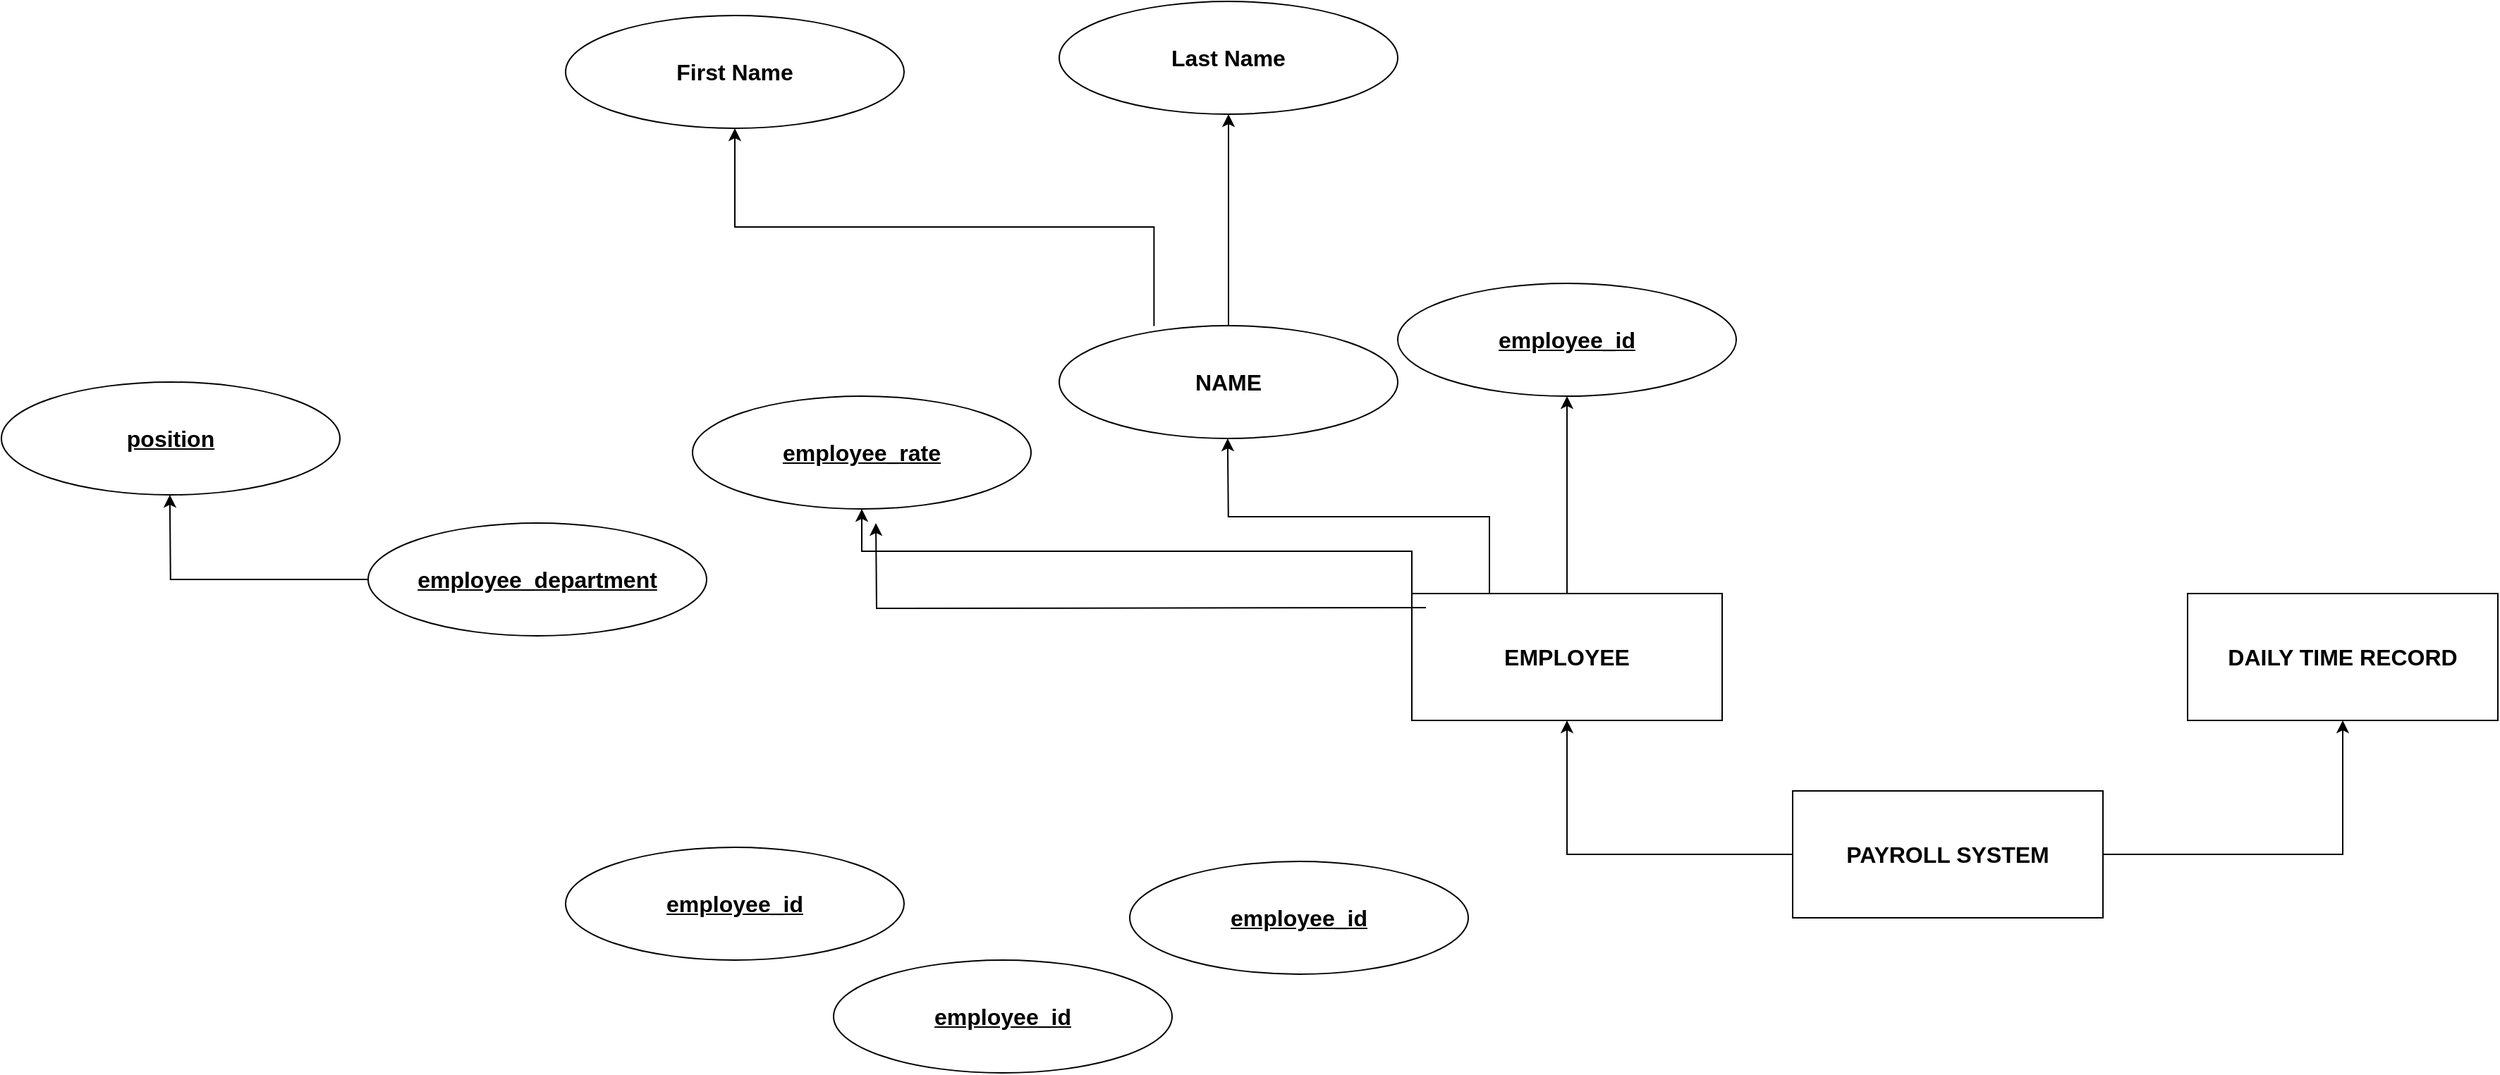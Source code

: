 <mxfile version="24.7.17">
  <diagram name="Page-1" id="g7HX3xHZX098qpuKRBNu">
    <mxGraphModel dx="3387" dy="2008" grid="1" gridSize="10" guides="1" tooltips="1" connect="1" arrows="1" fold="1" page="1" pageScale="1" pageWidth="850" pageHeight="1100" math="0" shadow="0">
      <root>
        <mxCell id="0" />
        <mxCell id="1" parent="0" />
        <mxCell id="pfuxYjEHpvVjRT3Tuvxd-5" value="" style="edgeStyle=orthogonalEdgeStyle;rounded=0;orthogonalLoop=1;jettySize=auto;html=1;" edge="1" parent="1" source="pfuxYjEHpvVjRT3Tuvxd-3" target="pfuxYjEHpvVjRT3Tuvxd-4">
          <mxGeometry relative="1" as="geometry" />
        </mxCell>
        <mxCell id="pfuxYjEHpvVjRT3Tuvxd-9" value="" style="edgeStyle=orthogonalEdgeStyle;rounded=0;orthogonalLoop=1;jettySize=auto;html=1;" edge="1" parent="1" source="pfuxYjEHpvVjRT3Tuvxd-3" target="pfuxYjEHpvVjRT3Tuvxd-8">
          <mxGeometry relative="1" as="geometry" />
        </mxCell>
        <mxCell id="pfuxYjEHpvVjRT3Tuvxd-3" value="&lt;font style=&quot;font-size: 16px;&quot;&gt;&lt;b&gt;PAYROLL SYSTEM&lt;/b&gt;&lt;/font&gt;" style="whiteSpace=wrap;html=1;align=center;" vertex="1" parent="1">
          <mxGeometry x="370" y="370" width="220" height="90" as="geometry" />
        </mxCell>
        <mxCell id="pfuxYjEHpvVjRT3Tuvxd-4" value="&lt;font style=&quot;font-size: 16px;&quot;&gt;&lt;b&gt;EMPLOYEE&lt;/b&gt;&lt;/font&gt;" style="whiteSpace=wrap;html=1;align=center;" vertex="1" parent="1">
          <mxGeometry x="100" y="230" width="220" height="90" as="geometry" />
        </mxCell>
        <mxCell id="pfuxYjEHpvVjRT3Tuvxd-8" value="&lt;font style=&quot;font-size: 16px;&quot;&gt;&lt;b&gt;DAILY TIME RECORD&lt;/b&gt;&lt;/font&gt;" style="whiteSpace=wrap;html=1;align=center;" vertex="1" parent="1">
          <mxGeometry x="650" y="230" width="220" height="90" as="geometry" />
        </mxCell>
        <mxCell id="pfuxYjEHpvVjRT3Tuvxd-12" value="&lt;font style=&quot;font-size: 16px;&quot;&gt;&lt;b&gt;&lt;u&gt;employee_id&lt;/u&gt;&lt;/b&gt;&lt;/font&gt;" style="ellipse;whiteSpace=wrap;html=1;align=center;" vertex="1" parent="1">
          <mxGeometry x="90" y="10" width="240" height="80" as="geometry" />
        </mxCell>
        <mxCell id="pfuxYjEHpvVjRT3Tuvxd-13" value="" style="edgeStyle=orthogonalEdgeStyle;rounded=0;orthogonalLoop=1;jettySize=auto;html=1;exitX=0.5;exitY=0;exitDx=0;exitDy=0;" edge="1" parent="1" source="pfuxYjEHpvVjRT3Tuvxd-4">
          <mxGeometry relative="1" as="geometry">
            <mxPoint x="370" y="185" as="sourcePoint" />
            <mxPoint x="210" y="90" as="targetPoint" />
          </mxGeometry>
        </mxCell>
        <mxCell id="pfuxYjEHpvVjRT3Tuvxd-14" value="&lt;font style=&quot;font-size: 16px;&quot;&gt;&lt;b&gt;NAME&lt;/b&gt;&lt;/font&gt;" style="ellipse;whiteSpace=wrap;html=1;align=center;" vertex="1" parent="1">
          <mxGeometry x="-150" y="40" width="240" height="80" as="geometry" />
        </mxCell>
        <mxCell id="pfuxYjEHpvVjRT3Tuvxd-15" value="&lt;font style=&quot;font-size: 16px;&quot;&gt;&lt;b&gt;&lt;u&gt;employee_rate&lt;/u&gt;&lt;/b&gt;&lt;/font&gt;" style="ellipse;whiteSpace=wrap;html=1;align=center;" vertex="1" parent="1">
          <mxGeometry x="-410" y="90" width="240" height="80" as="geometry" />
        </mxCell>
        <mxCell id="pfuxYjEHpvVjRT3Tuvxd-16" value="&lt;font style=&quot;font-size: 16px;&quot;&gt;&lt;b&gt;&lt;u&gt;employee_department&lt;/u&gt;&lt;/b&gt;&lt;/font&gt;" style="ellipse;whiteSpace=wrap;html=1;align=center;" vertex="1" parent="1">
          <mxGeometry x="-640" y="180" width="240" height="80" as="geometry" />
        </mxCell>
        <mxCell id="pfuxYjEHpvVjRT3Tuvxd-17" value="&lt;font style=&quot;font-size: 16px;&quot;&gt;&lt;b&gt;&lt;u&gt;position&lt;/u&gt;&lt;/b&gt;&lt;/font&gt;" style="ellipse;whiteSpace=wrap;html=1;align=center;" vertex="1" parent="1">
          <mxGeometry x="-900" y="80" width="240" height="80" as="geometry" />
        </mxCell>
        <mxCell id="pfuxYjEHpvVjRT3Tuvxd-18" value="&lt;font style=&quot;font-size: 16px;&quot;&gt;&lt;b&gt;&lt;u&gt;employee_id&lt;/u&gt;&lt;/b&gt;&lt;/font&gt;" style="ellipse;whiteSpace=wrap;html=1;align=center;" vertex="1" parent="1">
          <mxGeometry x="-500" y="410" width="240" height="80" as="geometry" />
        </mxCell>
        <mxCell id="pfuxYjEHpvVjRT3Tuvxd-19" value="&lt;font style=&quot;font-size: 16px;&quot;&gt;&lt;b&gt;&lt;u&gt;employee_id&lt;/u&gt;&lt;/b&gt;&lt;/font&gt;" style="ellipse;whiteSpace=wrap;html=1;align=center;" vertex="1" parent="1">
          <mxGeometry x="-310" y="490" width="240" height="80" as="geometry" />
        </mxCell>
        <mxCell id="pfuxYjEHpvVjRT3Tuvxd-20" value="&lt;font style=&quot;font-size: 16px;&quot;&gt;&lt;b&gt;&lt;u&gt;employee_id&lt;/u&gt;&lt;/b&gt;&lt;/font&gt;" style="ellipse;whiteSpace=wrap;html=1;align=center;" vertex="1" parent="1">
          <mxGeometry x="-100" y="420" width="240" height="80" as="geometry" />
        </mxCell>
        <mxCell id="pfuxYjEHpvVjRT3Tuvxd-21" value="" style="edgeStyle=orthogonalEdgeStyle;rounded=0;orthogonalLoop=1;jettySize=auto;html=1;exitX=0.25;exitY=0;exitDx=0;exitDy=0;" edge="1" parent="1" source="pfuxYjEHpvVjRT3Tuvxd-4">
          <mxGeometry relative="1" as="geometry">
            <mxPoint x="-30.59" y="260" as="sourcePoint" />
            <mxPoint x="-30.59" y="120" as="targetPoint" />
          </mxGeometry>
        </mxCell>
        <mxCell id="pfuxYjEHpvVjRT3Tuvxd-22" value="&lt;font style=&quot;font-size: 16px;&quot;&gt;&lt;b&gt;First Name&lt;/b&gt;&lt;/font&gt;" style="ellipse;whiteSpace=wrap;html=1;align=center;" vertex="1" parent="1">
          <mxGeometry x="-500" y="-180" width="240" height="80" as="geometry" />
        </mxCell>
        <mxCell id="pfuxYjEHpvVjRT3Tuvxd-23" value="&lt;font style=&quot;font-size: 16px;&quot;&gt;&lt;b&gt;Last Name&lt;/b&gt;&lt;/font&gt;" style="ellipse;whiteSpace=wrap;html=1;align=center;" vertex="1" parent="1">
          <mxGeometry x="-150" y="-190" width="240" height="80" as="geometry" />
        </mxCell>
        <mxCell id="pfuxYjEHpvVjRT3Tuvxd-24" value="" style="edgeStyle=orthogonalEdgeStyle;rounded=0;orthogonalLoop=1;jettySize=auto;html=1;exitX=0.5;exitY=0;exitDx=0;exitDy=0;entryX=0.5;entryY=1;entryDx=0;entryDy=0;" edge="1" parent="1" source="pfuxYjEHpvVjRT3Tuvxd-14" target="pfuxYjEHpvVjRT3Tuvxd-23">
          <mxGeometry relative="1" as="geometry">
            <mxPoint x="185.59" as="sourcePoint" />
            <mxPoint x="-3.553e-15" y="-110" as="targetPoint" />
          </mxGeometry>
        </mxCell>
        <mxCell id="pfuxYjEHpvVjRT3Tuvxd-25" value="" style="edgeStyle=orthogonalEdgeStyle;rounded=0;orthogonalLoop=1;jettySize=auto;html=1;exitX=0.28;exitY=0.003;exitDx=0;exitDy=0;exitPerimeter=0;entryX=0.5;entryY=1;entryDx=0;entryDy=0;" edge="1" parent="1" source="pfuxYjEHpvVjRT3Tuvxd-14" target="pfuxYjEHpvVjRT3Tuvxd-22">
          <mxGeometry relative="1" as="geometry">
            <mxPoint x="-34.41" y="60" as="sourcePoint" />
            <mxPoint x="-220" y="-50" as="targetPoint" />
          </mxGeometry>
        </mxCell>
        <mxCell id="pfuxYjEHpvVjRT3Tuvxd-26" value="" style="edgeStyle=orthogonalEdgeStyle;rounded=0;orthogonalLoop=1;jettySize=auto;html=1;exitX=0;exitY=0;exitDx=0;exitDy=0;entryX=0.5;entryY=1;entryDx=0;entryDy=0;" edge="1" parent="1" source="pfuxYjEHpvVjRT3Tuvxd-4" target="pfuxYjEHpvVjRT3Tuvxd-15">
          <mxGeometry relative="1" as="geometry">
            <mxPoint x="-64.41" y="290" as="sourcePoint" />
            <mxPoint x="-250" y="180" as="targetPoint" />
          </mxGeometry>
        </mxCell>
        <mxCell id="pfuxYjEHpvVjRT3Tuvxd-27" value="" style="edgeStyle=orthogonalEdgeStyle;rounded=0;orthogonalLoop=1;jettySize=auto;html=1;exitX=0;exitY=0.5;exitDx=0;exitDy=0;entryX=0.5;entryY=1;entryDx=0;entryDy=0;" edge="1" parent="1" source="pfuxYjEHpvVjRT3Tuvxd-16">
          <mxGeometry relative="1" as="geometry">
            <mxPoint x="-780.59" y="310" as="sourcePoint" />
            <mxPoint x="-780.59" y="160" as="targetPoint" />
          </mxGeometry>
        </mxCell>
        <mxCell id="pfuxYjEHpvVjRT3Tuvxd-28" value="" style="edgeStyle=orthogonalEdgeStyle;rounded=0;orthogonalLoop=1;jettySize=auto;html=1;exitX=0;exitY=0;exitDx=0;exitDy=0;entryX=0.5;entryY=1;entryDx=0;entryDy=0;" edge="1" parent="1">
          <mxGeometry relative="1" as="geometry">
            <mxPoint x="110" y="240" as="sourcePoint" />
            <mxPoint x="-280" y="180" as="targetPoint" />
          </mxGeometry>
        </mxCell>
      </root>
    </mxGraphModel>
  </diagram>
</mxfile>
